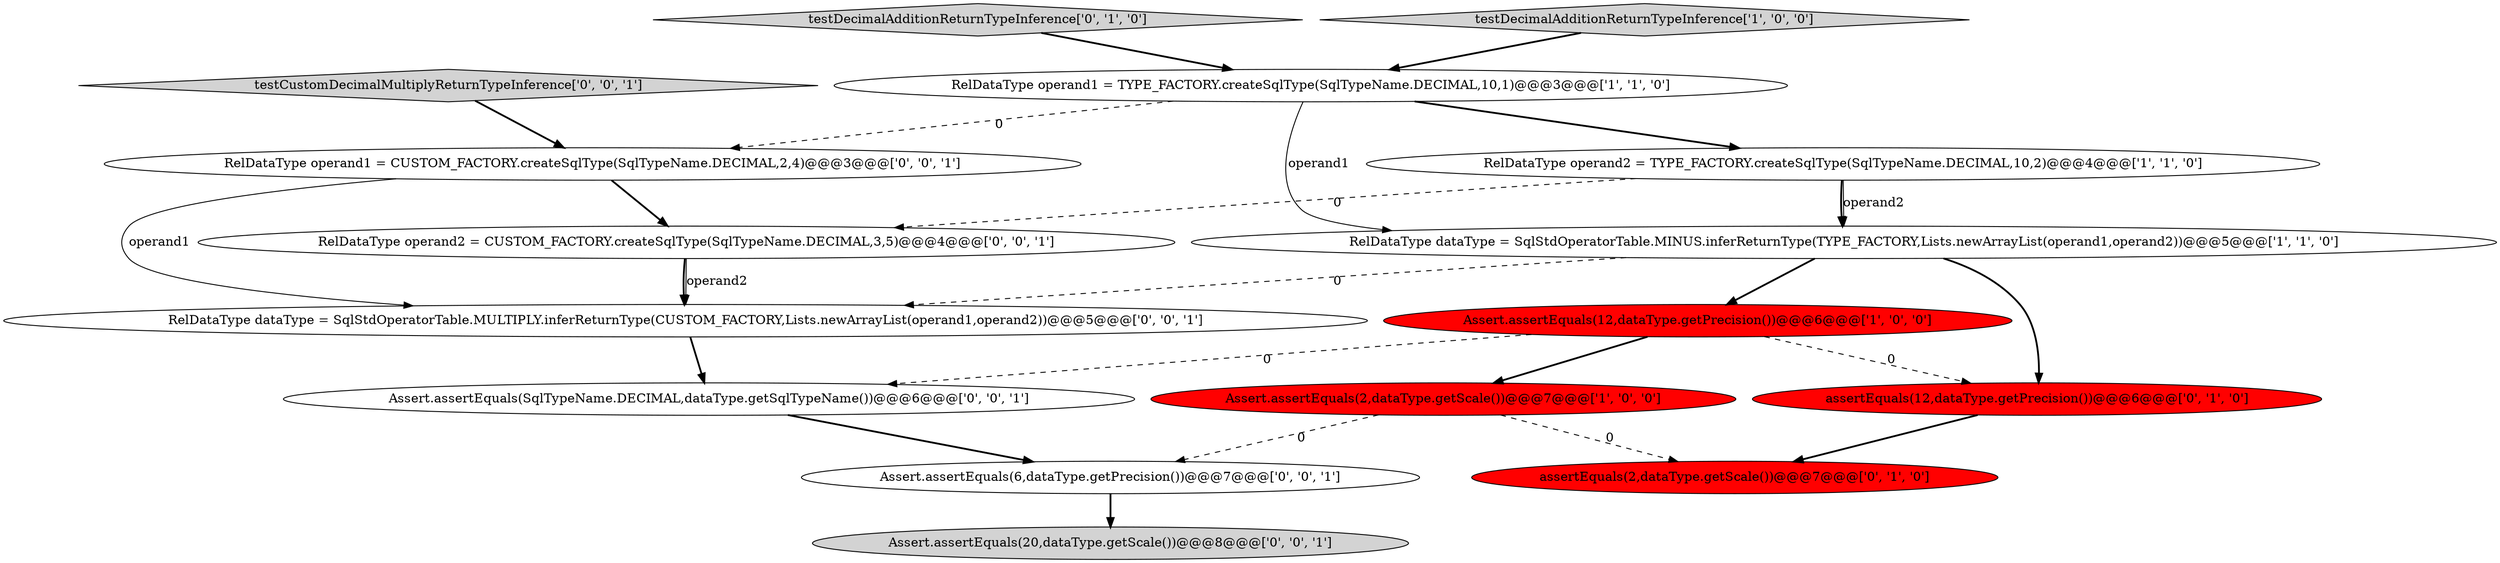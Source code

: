 digraph {
12 [style = filled, label = "RelDataType operand1 = CUSTOM_FACTORY.createSqlType(SqlTypeName.DECIMAL,2,4)@@@3@@@['0', '0', '1']", fillcolor = white, shape = ellipse image = "AAA0AAABBB3BBB"];
6 [style = filled, label = "assertEquals(2,dataType.getScale())@@@7@@@['0', '1', '0']", fillcolor = red, shape = ellipse image = "AAA1AAABBB2BBB"];
1 [style = filled, label = "Assert.assertEquals(12,dataType.getPrecision())@@@6@@@['1', '0', '0']", fillcolor = red, shape = ellipse image = "AAA1AAABBB1BBB"];
4 [style = filled, label = "Assert.assertEquals(2,dataType.getScale())@@@7@@@['1', '0', '0']", fillcolor = red, shape = ellipse image = "AAA1AAABBB1BBB"];
9 [style = filled, label = "RelDataType operand2 = CUSTOM_FACTORY.createSqlType(SqlTypeName.DECIMAL,3,5)@@@4@@@['0', '0', '1']", fillcolor = white, shape = ellipse image = "AAA0AAABBB3BBB"];
15 [style = filled, label = "Assert.assertEquals(20,dataType.getScale())@@@8@@@['0', '0', '1']", fillcolor = lightgray, shape = ellipse image = "AAA0AAABBB3BBB"];
8 [style = filled, label = "testDecimalAdditionReturnTypeInference['0', '1', '0']", fillcolor = lightgray, shape = diamond image = "AAA0AAABBB2BBB"];
14 [style = filled, label = "RelDataType dataType = SqlStdOperatorTable.MULTIPLY.inferReturnType(CUSTOM_FACTORY,Lists.newArrayList(operand1,operand2))@@@5@@@['0', '0', '1']", fillcolor = white, shape = ellipse image = "AAA0AAABBB3BBB"];
7 [style = filled, label = "assertEquals(12,dataType.getPrecision())@@@6@@@['0', '1', '0']", fillcolor = red, shape = ellipse image = "AAA1AAABBB2BBB"];
3 [style = filled, label = "testDecimalAdditionReturnTypeInference['1', '0', '0']", fillcolor = lightgray, shape = diamond image = "AAA0AAABBB1BBB"];
11 [style = filled, label = "testCustomDecimalMultiplyReturnTypeInference['0', '0', '1']", fillcolor = lightgray, shape = diamond image = "AAA0AAABBB3BBB"];
0 [style = filled, label = "RelDataType operand2 = TYPE_FACTORY.createSqlType(SqlTypeName.DECIMAL,10,2)@@@4@@@['1', '1', '0']", fillcolor = white, shape = ellipse image = "AAA0AAABBB1BBB"];
10 [style = filled, label = "Assert.assertEquals(SqlTypeName.DECIMAL,dataType.getSqlTypeName())@@@6@@@['0', '0', '1']", fillcolor = white, shape = ellipse image = "AAA0AAABBB3BBB"];
2 [style = filled, label = "RelDataType dataType = SqlStdOperatorTable.MINUS.inferReturnType(TYPE_FACTORY,Lists.newArrayList(operand1,operand2))@@@5@@@['1', '1', '0']", fillcolor = white, shape = ellipse image = "AAA0AAABBB1BBB"];
13 [style = filled, label = "Assert.assertEquals(6,dataType.getPrecision())@@@7@@@['0', '0', '1']", fillcolor = white, shape = ellipse image = "AAA0AAABBB3BBB"];
5 [style = filled, label = "RelDataType operand1 = TYPE_FACTORY.createSqlType(SqlTypeName.DECIMAL,10,1)@@@3@@@['1', '1', '0']", fillcolor = white, shape = ellipse image = "AAA0AAABBB1BBB"];
1->4 [style = bold, label=""];
5->12 [style = dashed, label="0"];
12->14 [style = solid, label="operand1"];
2->1 [style = bold, label=""];
0->2 [style = bold, label=""];
14->10 [style = bold, label=""];
11->12 [style = bold, label=""];
1->10 [style = dashed, label="0"];
4->6 [style = dashed, label="0"];
12->9 [style = bold, label=""];
0->2 [style = solid, label="operand2"];
3->5 [style = bold, label=""];
2->14 [style = dashed, label="0"];
8->5 [style = bold, label=""];
5->0 [style = bold, label=""];
10->13 [style = bold, label=""];
9->14 [style = solid, label="operand2"];
7->6 [style = bold, label=""];
9->14 [style = bold, label=""];
13->15 [style = bold, label=""];
2->7 [style = bold, label=""];
5->2 [style = solid, label="operand1"];
1->7 [style = dashed, label="0"];
0->9 [style = dashed, label="0"];
4->13 [style = dashed, label="0"];
}
